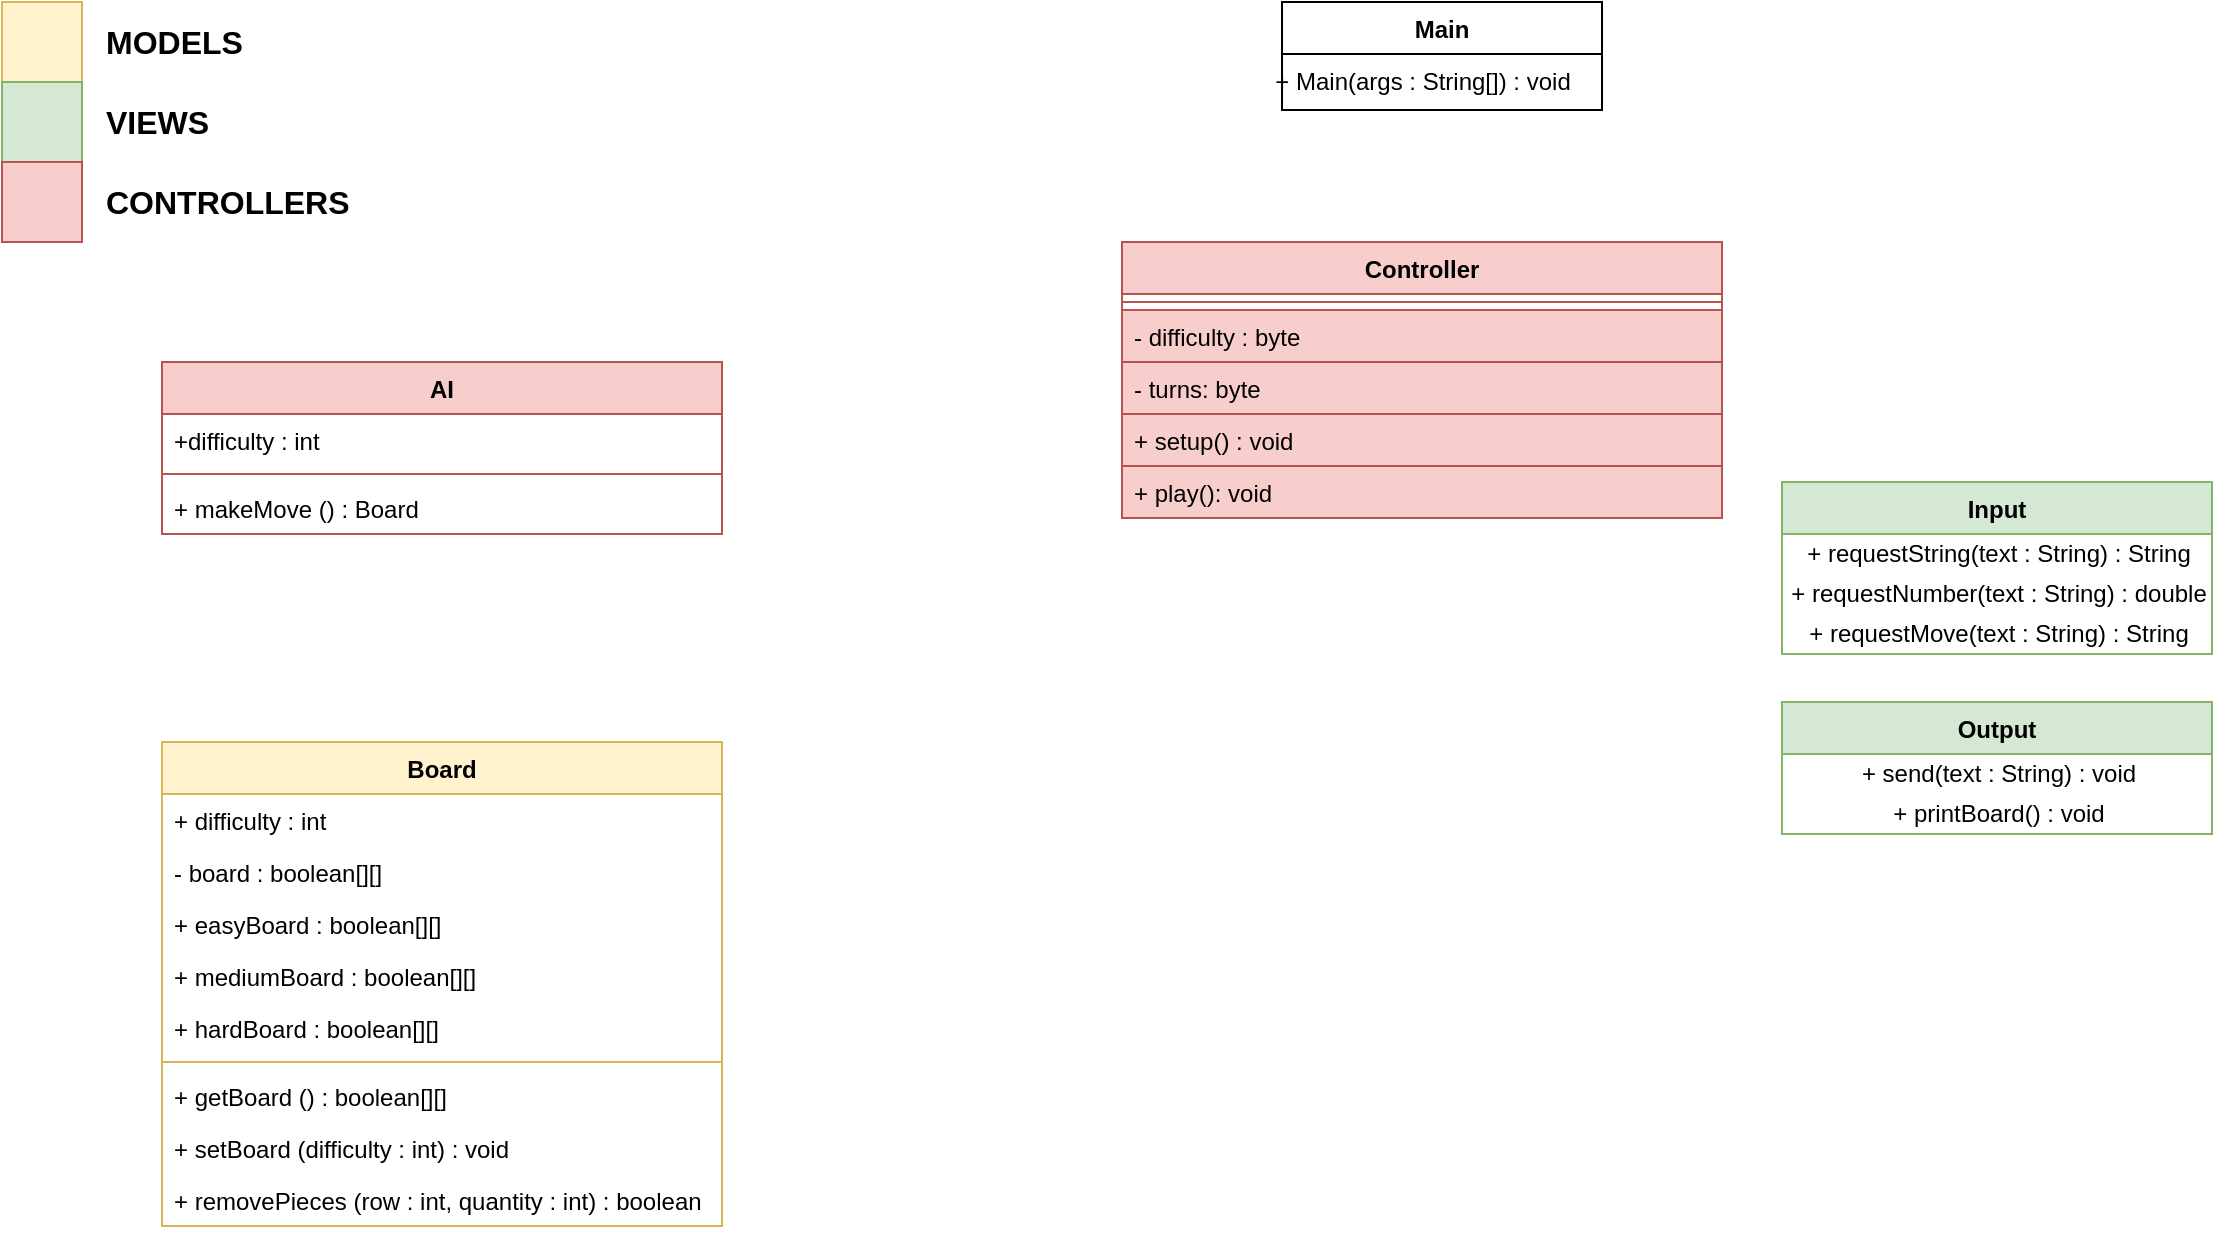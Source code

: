<mxfile version="14.2.4" type="github">
  <diagram id="pWFZoJegDxwp1GIt3hyY" name="Page-1">
    <mxGraphModel dx="1422" dy="800" grid="1" gridSize="10" guides="1" tooltips="1" connect="1" arrows="1" fold="1" page="1" pageScale="1" pageWidth="1600" pageHeight="900" math="0" shadow="0">
      <root>
        <mxCell id="0" />
        <mxCell id="1" parent="0" />
        <mxCell id="A1Wu_YWmdqcW-C_5wV94-1" value="" style="rounded=0;whiteSpace=wrap;html=1;fillColor=#fff2cc;strokeColor=#d6b656;" parent="1" vertex="1">
          <mxGeometry x="40" y="40" width="40" height="40" as="geometry" />
        </mxCell>
        <mxCell id="A1Wu_YWmdqcW-C_5wV94-3" value="&lt;div&gt;&lt;b&gt;&lt;font style=&quot;font-size: 16px&quot;&gt;MODELS&lt;/font&gt;&lt;/b&gt;&lt;/div&gt;" style="text;html=1;strokeColor=none;fillColor=none;align=left;verticalAlign=middle;whiteSpace=wrap;rounded=0;" parent="1" vertex="1">
          <mxGeometry x="90" y="45" width="40" height="30" as="geometry" />
        </mxCell>
        <mxCell id="A1Wu_YWmdqcW-C_5wV94-15" value="" style="rounded=0;whiteSpace=wrap;html=1;fillColor=#d5e8d4;strokeColor=#82b366;" parent="1" vertex="1">
          <mxGeometry x="40" y="80" width="40" height="40" as="geometry" />
        </mxCell>
        <mxCell id="D3gTaqkecf6DyPZ493wq-1" value="Main" style="swimlane;fontStyle=1;align=center;verticalAlign=top;childLayout=stackLayout;horizontal=1;startSize=26;horizontalStack=0;resizeParent=1;resizeParentMax=0;resizeLast=0;collapsible=1;marginBottom=0;" parent="1" vertex="1">
          <mxGeometry x="680" y="40" width="160" height="54" as="geometry" />
        </mxCell>
        <mxCell id="D3gTaqkecf6DyPZ493wq-23" value="" style="rounded=0;whiteSpace=wrap;html=1;fillColor=#f8cecc;strokeColor=#b85450;" parent="1" vertex="1">
          <mxGeometry x="40" y="120" width="40" height="40" as="geometry" />
        </mxCell>
        <mxCell id="D3gTaqkecf6DyPZ493wq-24" value="&lt;div&gt;&lt;b&gt;&lt;font style=&quot;font-size: 16px&quot;&gt;CONTROLLERS&lt;/font&gt;&lt;/b&gt;&lt;/div&gt;" style="text;html=1;strokeColor=none;fillColor=none;align=left;verticalAlign=middle;whiteSpace=wrap;rounded=0;" parent="1" vertex="1">
          <mxGeometry x="90" y="125" width="40" height="30" as="geometry" />
        </mxCell>
        <mxCell id="D3gTaqkecf6DyPZ493wq-30" value="&lt;div&gt;&lt;b&gt;&lt;font style=&quot;font-size: 16px&quot;&gt;VIEWS&lt;/font&gt;&lt;/b&gt;&lt;/div&gt;" style="text;html=1;strokeColor=none;fillColor=none;align=left;verticalAlign=middle;whiteSpace=wrap;rounded=0;" parent="1" vertex="1">
          <mxGeometry x="90" y="85" width="40" height="30" as="geometry" />
        </mxCell>
        <mxCell id="D3gTaqkecf6DyPZ493wq-68" value="+ Main(args : String[]) : void&lt;br&gt;" style="text;html=1;align=center;verticalAlign=middle;resizable=0;points=[];autosize=1;" parent="1" vertex="1">
          <mxGeometry x="670" y="70" width="160" height="20" as="geometry" />
        </mxCell>
        <mxCell id="D3gTaqkecf6DyPZ493wq-71" value="Input" style="swimlane;fontStyle=1;align=center;verticalAlign=top;childLayout=stackLayout;horizontal=1;startSize=26;horizontalStack=0;resizeParent=1;resizeParentMax=0;resizeLast=0;collapsible=1;marginBottom=0;fillColor=#d5e8d4;strokeColor=#82b366;" parent="1" vertex="1">
          <mxGeometry x="930" y="280" width="215" height="86" as="geometry" />
        </mxCell>
        <mxCell id="D3gTaqkecf6DyPZ493wq-73" value="+ requestString(text : String) : String" style="text;html=1;align=center;verticalAlign=middle;resizable=0;points=[];autosize=1;" parent="D3gTaqkecf6DyPZ493wq-71" vertex="1">
          <mxGeometry y="26" width="215" height="20" as="geometry" />
        </mxCell>
        <mxCell id="D3gTaqkecf6DyPZ493wq-74" value="+ requestNumber(text : String) : double" style="text;html=1;align=center;verticalAlign=middle;resizable=0;points=[];autosize=1;" parent="D3gTaqkecf6DyPZ493wq-71" vertex="1">
          <mxGeometry y="46" width="215" height="20" as="geometry" />
        </mxCell>
        <mxCell id="D3gTaqkecf6DyPZ493wq-75" value="+ requestMove(text : String) : String" style="text;html=1;align=center;verticalAlign=middle;resizable=0;points=[];autosize=1;" parent="D3gTaqkecf6DyPZ493wq-71" vertex="1">
          <mxGeometry y="66" width="215" height="20" as="geometry" />
        </mxCell>
        <mxCell id="D3gTaqkecf6DyPZ493wq-77" value="Output" style="swimlane;fontStyle=1;align=center;verticalAlign=top;childLayout=stackLayout;horizontal=1;startSize=26;horizontalStack=0;resizeParent=1;resizeParentMax=0;resizeLast=0;collapsible=1;marginBottom=0;fillColor=#d5e8d4;strokeColor=#82b366;" parent="1" vertex="1">
          <mxGeometry x="930" y="390" width="215" height="66" as="geometry" />
        </mxCell>
        <mxCell id="D3gTaqkecf6DyPZ493wq-78" value="+ send(text : String) : void" style="text;html=1;align=center;verticalAlign=middle;resizable=0;points=[];autosize=1;" parent="D3gTaqkecf6DyPZ493wq-77" vertex="1">
          <mxGeometry y="26" width="215" height="20" as="geometry" />
        </mxCell>
        <mxCell id="D3gTaqkecf6DyPZ493wq-79" value="+ printBoard() : void" style="text;html=1;align=center;verticalAlign=middle;resizable=0;points=[];autosize=1;" parent="D3gTaqkecf6DyPZ493wq-77" vertex="1">
          <mxGeometry y="46" width="215" height="20" as="geometry" />
        </mxCell>
        <mxCell id="19lG_uVeL97vFgO-0xfy-1" value="Controller" style="swimlane;fontStyle=1;align=center;verticalAlign=top;childLayout=stackLayout;horizontal=1;startSize=26;horizontalStack=0;resizeParent=1;resizeParentMax=0;resizeLast=0;collapsible=1;marginBottom=0;fillColor=#f8cecc;strokeColor=#b85450;" parent="1" vertex="1">
          <mxGeometry x="600" y="160" width="300" height="138" as="geometry" />
        </mxCell>
        <mxCell id="19lG_uVeL97vFgO-0xfy-3" value="" style="line;strokeWidth=1;fillColor=#f8cecc;align=left;verticalAlign=middle;spacingTop=-1;spacingLeft=3;spacingRight=3;rotatable=0;labelPosition=right;points=[];portConstraint=eastwest;strokeColor=#b85450;" parent="19lG_uVeL97vFgO-0xfy-1" vertex="1">
          <mxGeometry y="26" width="300" height="8" as="geometry" />
        </mxCell>
        <mxCell id="19lG_uVeL97vFgO-0xfy-4" value="- difficulty : byte" style="text;strokeColor=#b85450;fillColor=#f8cecc;align=left;verticalAlign=top;spacingLeft=4;spacingRight=4;overflow=hidden;rotatable=0;points=[[0,0.5],[1,0.5]];portConstraint=eastwest;" parent="19lG_uVeL97vFgO-0xfy-1" vertex="1">
          <mxGeometry y="34" width="300" height="26" as="geometry" />
        </mxCell>
        <mxCell id="19lG_uVeL97vFgO-0xfy-13" value="- turns: byte" style="text;strokeColor=#b85450;fillColor=#f8cecc;align=left;verticalAlign=top;spacingLeft=4;spacingRight=4;overflow=hidden;rotatable=0;points=[[0,0.5],[1,0.5]];portConstraint=eastwest;" parent="19lG_uVeL97vFgO-0xfy-1" vertex="1">
          <mxGeometry y="60" width="300" height="26" as="geometry" />
        </mxCell>
        <mxCell id="19lG_uVeL97vFgO-0xfy-11" value="+ setup() : void" style="text;strokeColor=#b85450;fillColor=#f8cecc;align=left;verticalAlign=top;spacingLeft=4;spacingRight=4;overflow=hidden;rotatable=0;points=[[0,0.5],[1,0.5]];portConstraint=eastwest;" parent="19lG_uVeL97vFgO-0xfy-1" vertex="1">
          <mxGeometry y="86" width="300" height="26" as="geometry" />
        </mxCell>
        <mxCell id="19lG_uVeL97vFgO-0xfy-7" value="+ play(): void" style="text;strokeColor=#b85450;fillColor=#f8cecc;align=left;verticalAlign=top;spacingLeft=4;spacingRight=4;overflow=hidden;rotatable=0;points=[[0,0.5],[1,0.5]];portConstraint=eastwest;" parent="19lG_uVeL97vFgO-0xfy-1" vertex="1">
          <mxGeometry y="112" width="300" height="26" as="geometry" />
        </mxCell>
        <mxCell id="AEPX8QQKVouvDzYkh4Kp-1" value="AI" style="swimlane;fontStyle=1;align=center;verticalAlign=top;childLayout=stackLayout;horizontal=1;startSize=26;horizontalStack=0;resizeParent=1;resizeParentMax=0;resizeLast=0;collapsible=1;marginBottom=0;fillColor=#f8cecc;strokeColor=#b85450;" parent="1" vertex="1">
          <mxGeometry x="120" y="220" width="280" height="86" as="geometry" />
        </mxCell>
        <mxCell id="AEPX8QQKVouvDzYkh4Kp-2" value="+difficulty : int" style="text;strokeColor=none;fillColor=none;align=left;verticalAlign=top;spacingLeft=4;spacingRight=4;overflow=hidden;rotatable=0;points=[[0,0.5],[1,0.5]];portConstraint=eastwest;" parent="AEPX8QQKVouvDzYkh4Kp-1" vertex="1">
          <mxGeometry y="26" width="280" height="26" as="geometry" />
        </mxCell>
        <mxCell id="AEPX8QQKVouvDzYkh4Kp-3" value="" style="line;strokeWidth=1;fillColor=#f8cecc;align=left;verticalAlign=middle;spacingTop=-1;spacingLeft=3;spacingRight=3;rotatable=0;labelPosition=right;points=[];portConstraint=eastwest;strokeColor=#b85450;" parent="AEPX8QQKVouvDzYkh4Kp-1" vertex="1">
          <mxGeometry y="52" width="280" height="8" as="geometry" />
        </mxCell>
        <mxCell id="AEPX8QQKVouvDzYkh4Kp-4" value="+ makeMove () : Board" style="text;strokeColor=none;fillColor=none;align=left;verticalAlign=top;spacingLeft=4;spacingRight=4;overflow=hidden;rotatable=0;points=[[0,0.5],[1,0.5]];portConstraint=eastwest;" parent="AEPX8QQKVouvDzYkh4Kp-1" vertex="1">
          <mxGeometry y="60" width="280" height="26" as="geometry" />
        </mxCell>
        <mxCell id="AEPX8QQKVouvDzYkh4Kp-5" value="Board" style="swimlane;fontStyle=1;align=center;verticalAlign=top;childLayout=stackLayout;horizontal=1;startSize=26;horizontalStack=0;resizeParent=1;resizeParentMax=0;resizeLast=0;collapsible=1;marginBottom=0;fillColor=#fff2cc;strokeColor=#d6b656;" parent="1" vertex="1">
          <mxGeometry x="120" y="410" width="280" height="242" as="geometry" />
        </mxCell>
        <mxCell id="AEPX8QQKVouvDzYkh4Kp-6" value="+ difficulty : int" style="text;strokeColor=none;fillColor=none;align=left;verticalAlign=top;spacingLeft=4;spacingRight=4;overflow=hidden;rotatable=0;points=[[0,0.5],[1,0.5]];portConstraint=eastwest;" parent="AEPX8QQKVouvDzYkh4Kp-5" vertex="1">
          <mxGeometry y="26" width="280" height="26" as="geometry" />
        </mxCell>
        <mxCell id="C1mRVRBlN4i9p-vz0eFi-1" value="- board : boolean[][]" style="text;strokeColor=none;fillColor=none;align=left;verticalAlign=top;spacingLeft=4;spacingRight=4;overflow=hidden;rotatable=0;points=[[0,0.5],[1,0.5]];portConstraint=eastwest;" parent="AEPX8QQKVouvDzYkh4Kp-5" vertex="1">
          <mxGeometry y="52" width="280" height="26" as="geometry" />
        </mxCell>
        <mxCell id="AEPX8QQKVouvDzYkh4Kp-9" value="+ easyBoard : boolean[][]" style="text;strokeColor=none;fillColor=none;align=left;verticalAlign=top;spacingLeft=4;spacingRight=4;overflow=hidden;rotatable=0;points=[[0,0.5],[1,0.5]];portConstraint=eastwest;" parent="AEPX8QQKVouvDzYkh4Kp-5" vertex="1">
          <mxGeometry y="78" width="280" height="26" as="geometry" />
        </mxCell>
        <mxCell id="AEPX8QQKVouvDzYkh4Kp-11" value="+ mediumBoard : boolean[][]" style="text;strokeColor=none;fillColor=none;align=left;verticalAlign=top;spacingLeft=4;spacingRight=4;overflow=hidden;rotatable=0;points=[[0,0.5],[1,0.5]];portConstraint=eastwest;" parent="AEPX8QQKVouvDzYkh4Kp-5" vertex="1">
          <mxGeometry y="104" width="280" height="26" as="geometry" />
        </mxCell>
        <mxCell id="AEPX8QQKVouvDzYkh4Kp-12" value="+ hardBoard : boolean[][]" style="text;strokeColor=none;fillColor=none;align=left;verticalAlign=top;spacingLeft=4;spacingRight=4;overflow=hidden;rotatable=0;points=[[0,0.5],[1,0.5]];portConstraint=eastwest;" parent="AEPX8QQKVouvDzYkh4Kp-5" vertex="1">
          <mxGeometry y="130" width="280" height="26" as="geometry" />
        </mxCell>
        <mxCell id="AEPX8QQKVouvDzYkh4Kp-7" value="" style="line;strokeWidth=1;fillColor=#fff2cc;align=left;verticalAlign=middle;spacingTop=-1;spacingLeft=3;spacingRight=3;rotatable=0;labelPosition=right;points=[];portConstraint=eastwest;strokeColor=#d6b656;" parent="AEPX8QQKVouvDzYkh4Kp-5" vertex="1">
          <mxGeometry y="156" width="280" height="8" as="geometry" />
        </mxCell>
        <mxCell id="C1mRVRBlN4i9p-vz0eFi-2" value="+ getBoard () : boolean[][]" style="text;fillColor=none;align=left;verticalAlign=top;spacingLeft=4;spacingRight=4;overflow=hidden;rotatable=0;points=[[0,0.5],[1,0.5]];portConstraint=eastwest;" parent="AEPX8QQKVouvDzYkh4Kp-5" vertex="1">
          <mxGeometry y="164" width="280" height="26" as="geometry" />
        </mxCell>
        <mxCell id="C1mRVRBlN4i9p-vz0eFi-3" value="+ setBoard (difficulty : int) : void" style="text;fillColor=none;align=left;verticalAlign=top;spacingLeft=4;spacingRight=4;overflow=hidden;rotatable=0;points=[[0,0.5],[1,0.5]];portConstraint=eastwest;" parent="AEPX8QQKVouvDzYkh4Kp-5" vertex="1">
          <mxGeometry y="190" width="280" height="26" as="geometry" />
        </mxCell>
        <mxCell id="C1mRVRBlN4i9p-vz0eFi-4" value="+ removePieces (row : int, quantity : int) : boolean" style="text;fillColor=none;align=left;verticalAlign=top;spacingLeft=4;spacingRight=4;overflow=hidden;rotatable=0;points=[[0,0.5],[1,0.5]];portConstraint=eastwest;" parent="AEPX8QQKVouvDzYkh4Kp-5" vertex="1">
          <mxGeometry y="216" width="280" height="26" as="geometry" />
        </mxCell>
      </root>
    </mxGraphModel>
  </diagram>
</mxfile>

